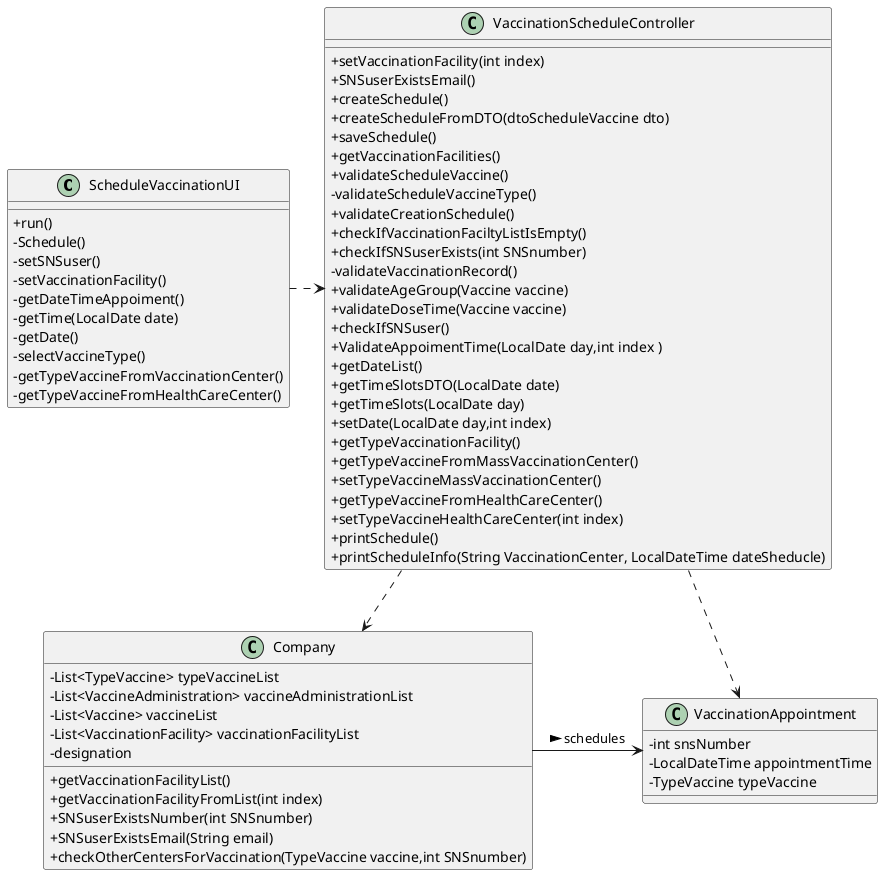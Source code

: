 @startuml
'https://plantuml.com/class-diagram
skinparam classAttributeIconSize 0

ScheduleVaccinationUI .> VaccinationScheduleController

Class ScheduleVaccinationUI {
+run()
-Schedule()
-setSNSuser()
-setVaccinationFacility()
-getDateTimeAppoiment()
-getTime(LocalDate date)
-getDate()
-selectVaccineType()
-getTypeVaccineFromVaccinationCenter()
-getTypeVaccineFromHealthCareCenter()
}

VaccinationScheduleController..>Company

Class VaccinationScheduleController {
+setVaccinationFacility(int index)
+SNSuserExistsEmail()
+createSchedule()
+createScheduleFromDTO(dtoScheduleVaccine dto)
+saveSchedule()
+getVaccinationFacilities()
+validateScheduleVaccine()
-validateScheduleVaccineType()
+validateCreationSchedule()
+checkIfVaccinationFaciltyListIsEmpty()
+checkIfSNSuserExists(int SNSnumber)
-validateVaccinationRecord()
+validateAgeGroup(Vaccine vaccine)
+validateDoseTime(Vaccine vaccine)
+checkIfSNSuser()
+ValidateAppoimentTime(LocalDate day,int index )
+getDateList()
+getTimeSlotsDTO(LocalDate date)
+getTimeSlots(LocalDate day)
+setDate(LocalDate day,int index)
+getTypeVaccinationFacility()
+getTypeVaccineFromMassVaccinationCenter()
+setTypeVaccineMassVaccinationCenter()
+getTypeVaccineFromHealthCareCenter()
+setTypeVaccineHealthCareCenter(int index)
+printSchedule()
+printScheduleInfo(String VaccinationCenter, LocalDateTime dateSheducle)
}

VaccinationScheduleController..>VaccinationAppointment


Class Company{
-List<TypeVaccine> typeVaccineList
-List<VaccineAdministration> vaccineAdministrationList
-List<Vaccine> vaccineList
-List<VaccinationFacility> vaccinationFacilityList
-designation
    +getVaccinationFacilityList()
    +getVaccinationFacilityFromList(int index)
    +SNSuserExistsNumber(int SNSnumber)
    +SNSuserExistsEmail(String email)
    +checkOtherCentersForVaccination(TypeVaccine vaccine,int SNSnumber)
}
Company  ->  VaccinationAppointment : > schedules

Class VaccinationAppointment{
-int snsNumber
-LocalDateTime appointmentTime
-TypeVaccine typeVaccine
}


@enduml